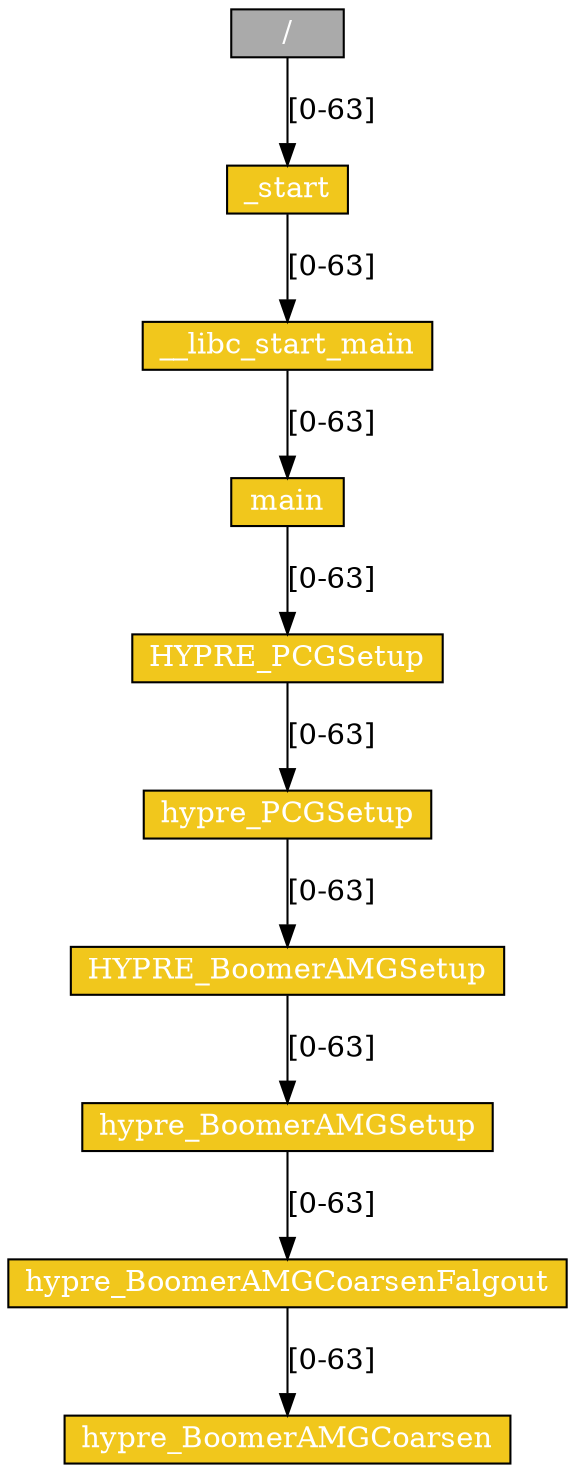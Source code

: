 digraph G {
	node [shape=record,style=filled,labeljust=c,height=0.2];
	0 [pos="0,0", label="/", fillcolor="#AAAAAA",fontcolor="#FFFFFF"];
	-1135194732 [pos="0,0", label="__libc_start_main", fillcolor="#f1c71c",fontcolor="#FFFFFF"];
	-1084806328 [pos="0,0", label="hypre_BoomerAMGCoarsenFalgout", fillcolor="#f1c71c",fontcolor="#FFFFFF"];
	-896087008 [pos="0,0", label="HYPRE_BoomerAMGSetup", fillcolor="#f1c71c",fontcolor="#FFFFFF"];
	-836470585 [pos="0,0", label="hypre_BoomerAMGSetup", fillcolor="#f1c71c",fontcolor="#FFFFFF"];
	-39066535 [pos="0,0", label="hypre_PCGSetup", fillcolor="#f1c71c",fontcolor="#FFFFFF"];
	49501891 [pos="0,0", label="_start", fillcolor="#f1c71c",fontcolor="#FFFFFF"];
	52696333 [pos="0,0", label="main", fillcolor="#f1c71c",fontcolor="#FFFFFF"];
	818525521 [pos="0,0", label="hypre_BoomerAMGCoarsen", fillcolor="#f1c71c",fontcolor="#FFFFFF"];
	1808015171 [pos="0,0", label="HYPRE_PCGSetup", fillcolor="#f1c71c",fontcolor="#FFFFFF"];
	49501891 -> -1135194732 [label="[0-63]"]
	-836470585 -> -1084806328 [label="[0-63]"]
	-39066535 -> -896087008 [label="[0-63]"]
	-896087008 -> -836470585 [label="[0-63]"]
	1808015171 -> -39066535 [label="[0-63]"]
	0 -> 49501891 [label="[0-63]"]
	-1135194732 -> 52696333 [label="[0-63]"]
	-1084806328 -> 818525521 [label="[0-63]"]
	52696333 -> 1808015171 [label="[0-63]"]
}
